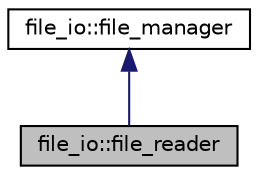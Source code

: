 digraph "file_io::file_reader"
{
 // LATEX_PDF_SIZE
  edge [fontname="Helvetica",fontsize="10",labelfontname="Helvetica",labelfontsize="10"];
  node [fontname="Helvetica",fontsize="10",shape=record];
  Node1 [label="file_io::file_reader",height=0.2,width=0.4,color="black", fillcolor="grey75", style="filled", fontcolor="black",tooltip="Defines a mechanism for reading files."];
  Node2 -> Node1 [dir="back",color="midnightblue",fontsize="10",style="solid",fontname="Helvetica"];
  Node2 [label="file_io::file_manager",height=0.2,width=0.4,color="black", fillcolor="white", style="filled",URL="$structfile__io_1_1file__manager.html",tooltip="Defines a base type for managint file I/O."];
}
